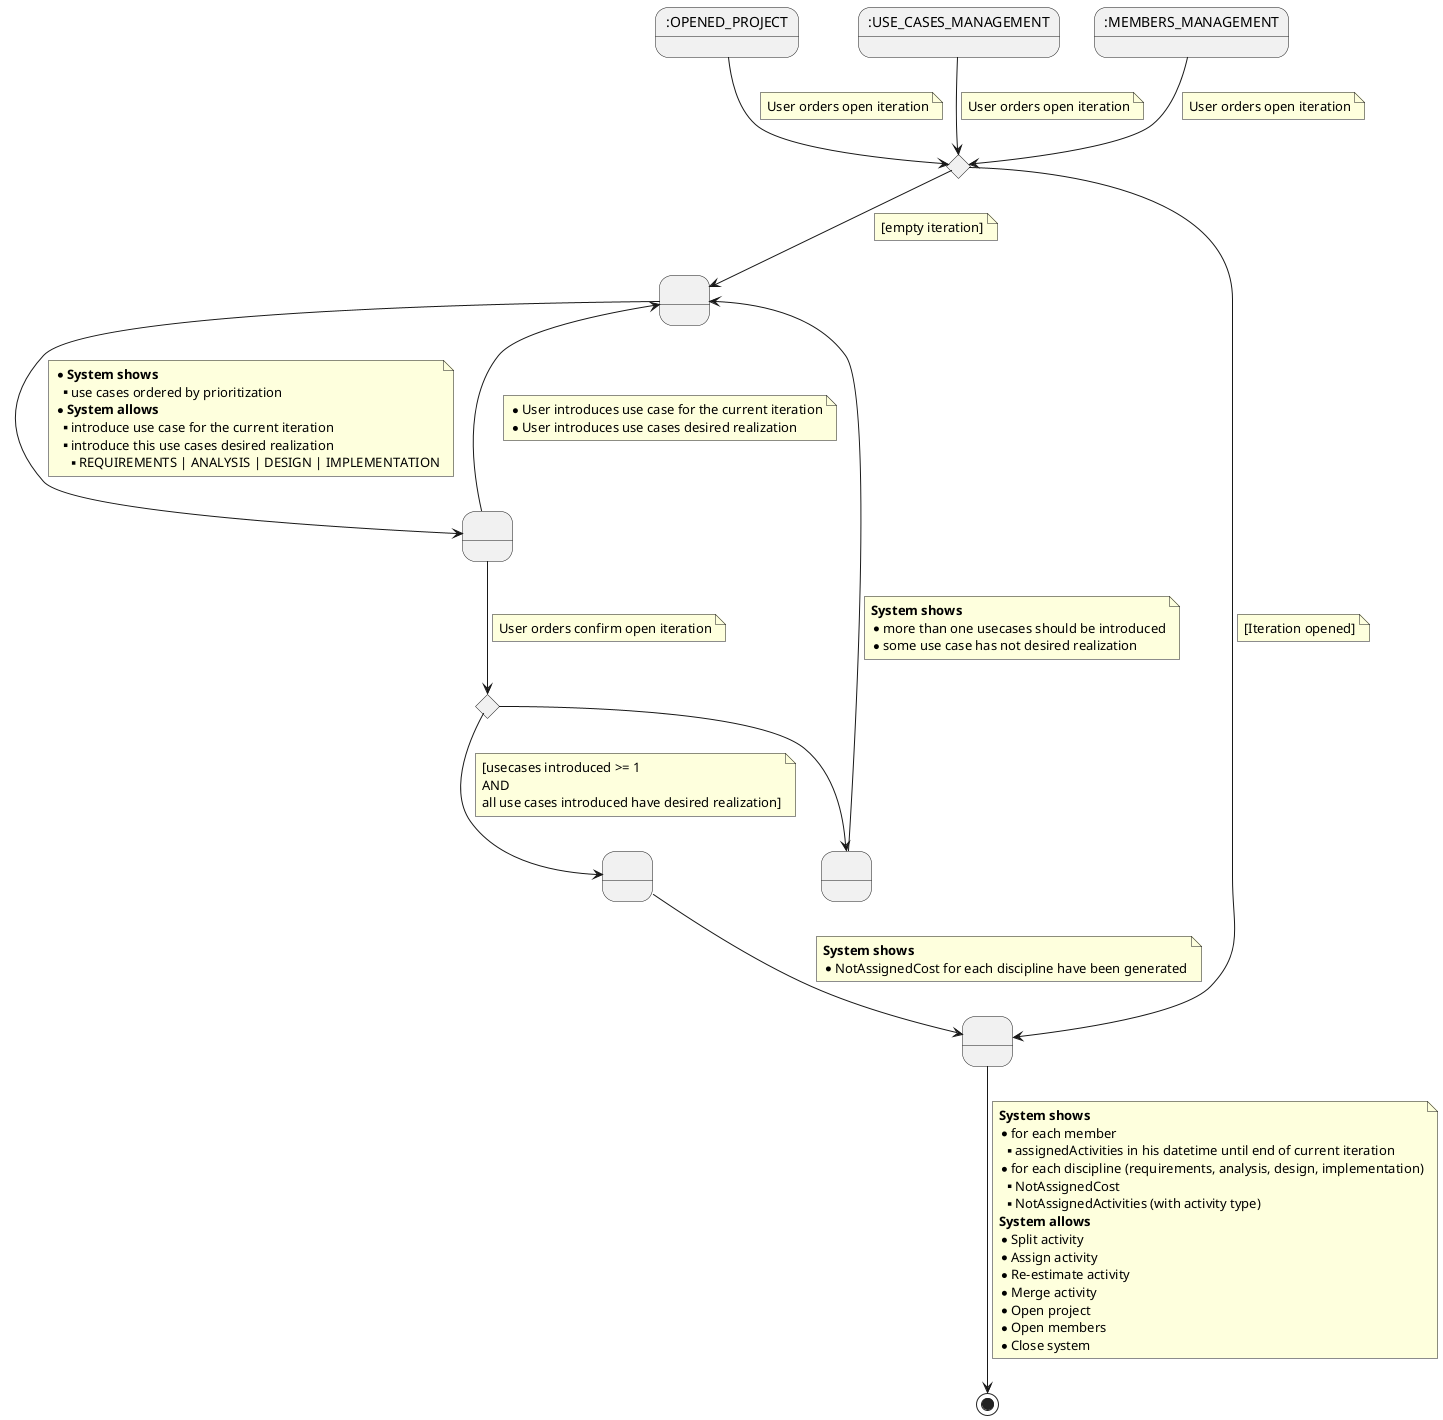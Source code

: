 @startuml

    state 0 as ":OPENED_PROJECT"
    state 1  <<choice>>
    state 2 as ":USE_CASES_MANAGEMENT"
    state 3 as ":MEMBERS_MANAGEMENT"
    state 4 as " "
    state 5 as " "
    state 6 as " "
    state 7 <<choice>>
    state 9 as " "
    state 10 as " "

    0 --> 1
    note on link
        User orders open iteration
    end note
    2 --> 1
    note on link
        User orders open iteration
    end note
    3 --> 1
    note on link
        User orders open iteration
    end note
    1 --> 4
    note on link
        [empty iteration]
    end note
    4 --> 6
    note on link
        * <b>System shows</b>
        ** use cases ordered by prioritization
        * <b>System allows</b>
        ** introduce use case for the current iteration
        ** introduce this use cases desired realization
        *** REQUIREMENTS | ANALYSIS | DESIGN | IMPLEMENTATION
    end note
    6 --> 4
    note on link
        * User introduces use case for the current iteration
        * User introduces use cases desired realization
    end note
    6 --> 7
    note on link
        User orders confirm open iteration
    end note
    7 --> 9
    note on link
    [usecases introduced >= 1
    AND
    all use cases introduced have desired realization]
    end note
    9--> 5
    note on link
        <b>System shows</b>
        * NotAssignedCost for each discipline have been generated
    end note
    7 --> 10
    10 --> 4
    note on link
        <b>System shows</b>
        * more than one usecases should be introduced
        * some use case has not desired realization
    end note
    1 --> 5
    note on link
        [Iteration opened]
    end note
    5 --> [*]
    note on link
     <b>System shows</b>
     * for each member
     **assignedActivities in his datetime until end of current iteration
     * for each discipline (requirements, analysis, design, implementation)
     ** NotAssignedCost
     ** NotAssignedActivities (with activity type)
     <b>System allows</b>
     * Split activity
     * Assign activity
     * Re-estimate activity
     * Merge activity
     * Open project
     * Open members
     * Close system
    end note
@enduml
